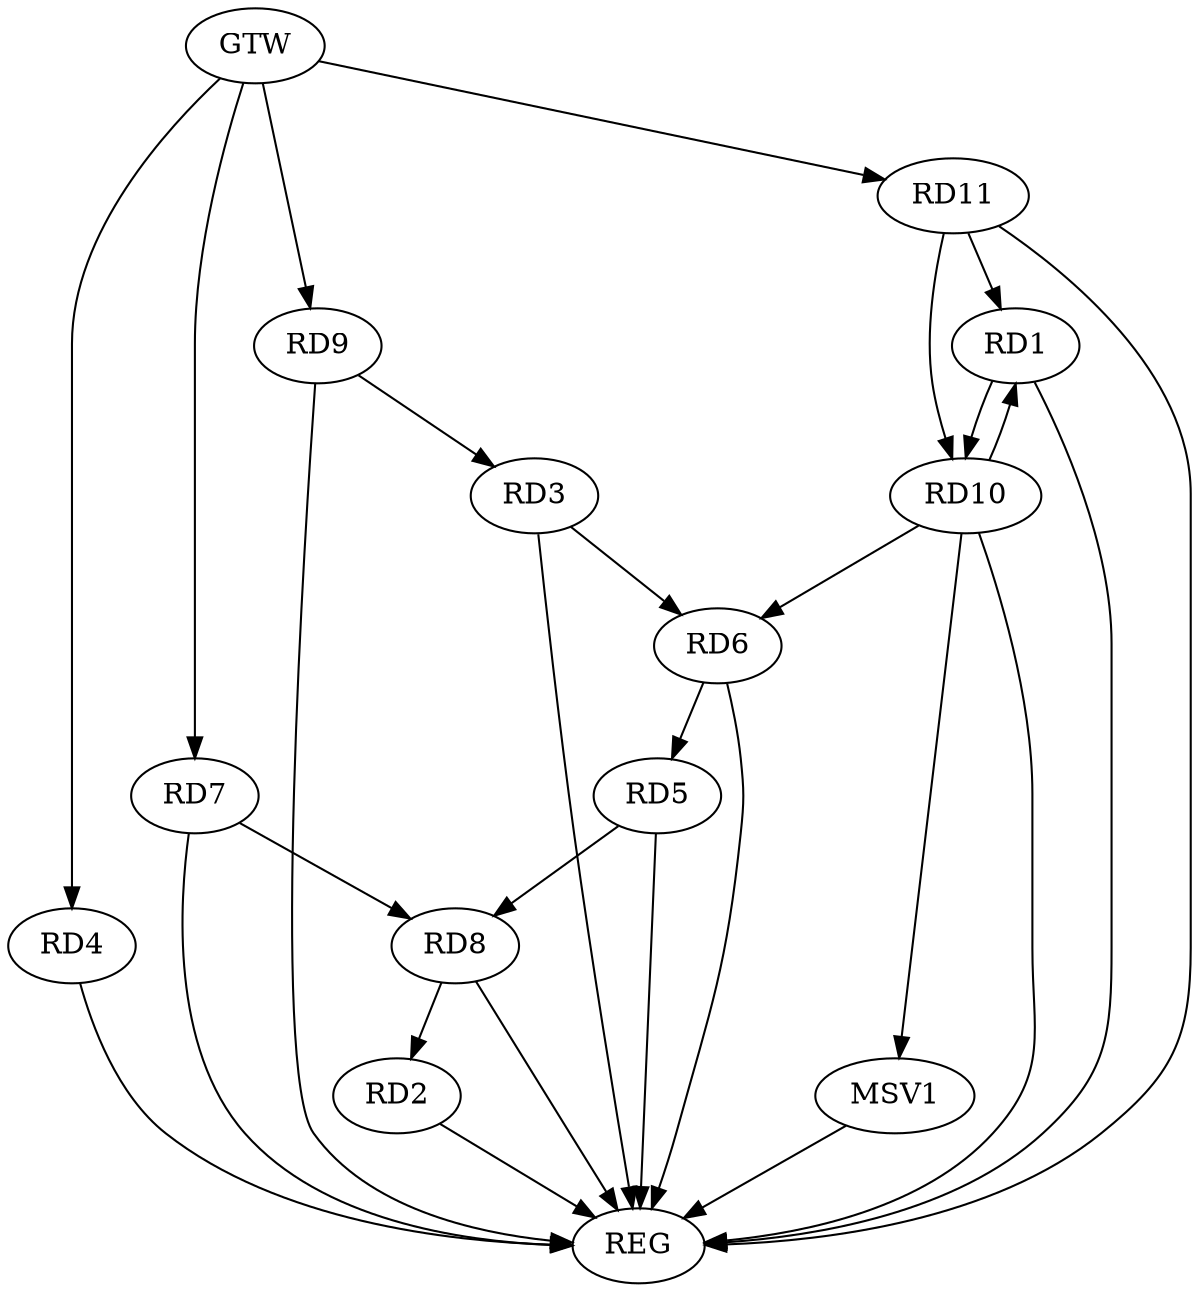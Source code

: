strict digraph G {
  RD1 [ label="RD1" ];
  RD2 [ label="RD2" ];
  RD3 [ label="RD3" ];
  RD4 [ label="RD4" ];
  RD5 [ label="RD5" ];
  RD6 [ label="RD6" ];
  RD7 [ label="RD7" ];
  RD8 [ label="RD8" ];
  RD9 [ label="RD9" ];
  RD10 [ label="RD10" ];
  RD11 [ label="RD11" ];
  GTW [ label="GTW" ];
  REG [ label="REG" ];
  MSV1 [ label="MSV1" ];
  RD1 -> RD10;
  RD10 -> RD1;
  RD11 -> RD1;
  RD8 -> RD2;
  RD3 -> RD6;
  RD9 -> RD3;
  RD6 -> RD5;
  RD5 -> RD8;
  RD10 -> RD6;
  RD7 -> RD8;
  RD11 -> RD10;
  GTW -> RD4;
  GTW -> RD7;
  GTW -> RD9;
  GTW -> RD11;
  RD1 -> REG;
  RD2 -> REG;
  RD3 -> REG;
  RD4 -> REG;
  RD5 -> REG;
  RD6 -> REG;
  RD7 -> REG;
  RD8 -> REG;
  RD9 -> REG;
  RD10 -> REG;
  RD11 -> REG;
  RD10 -> MSV1;
  MSV1 -> REG;
}

